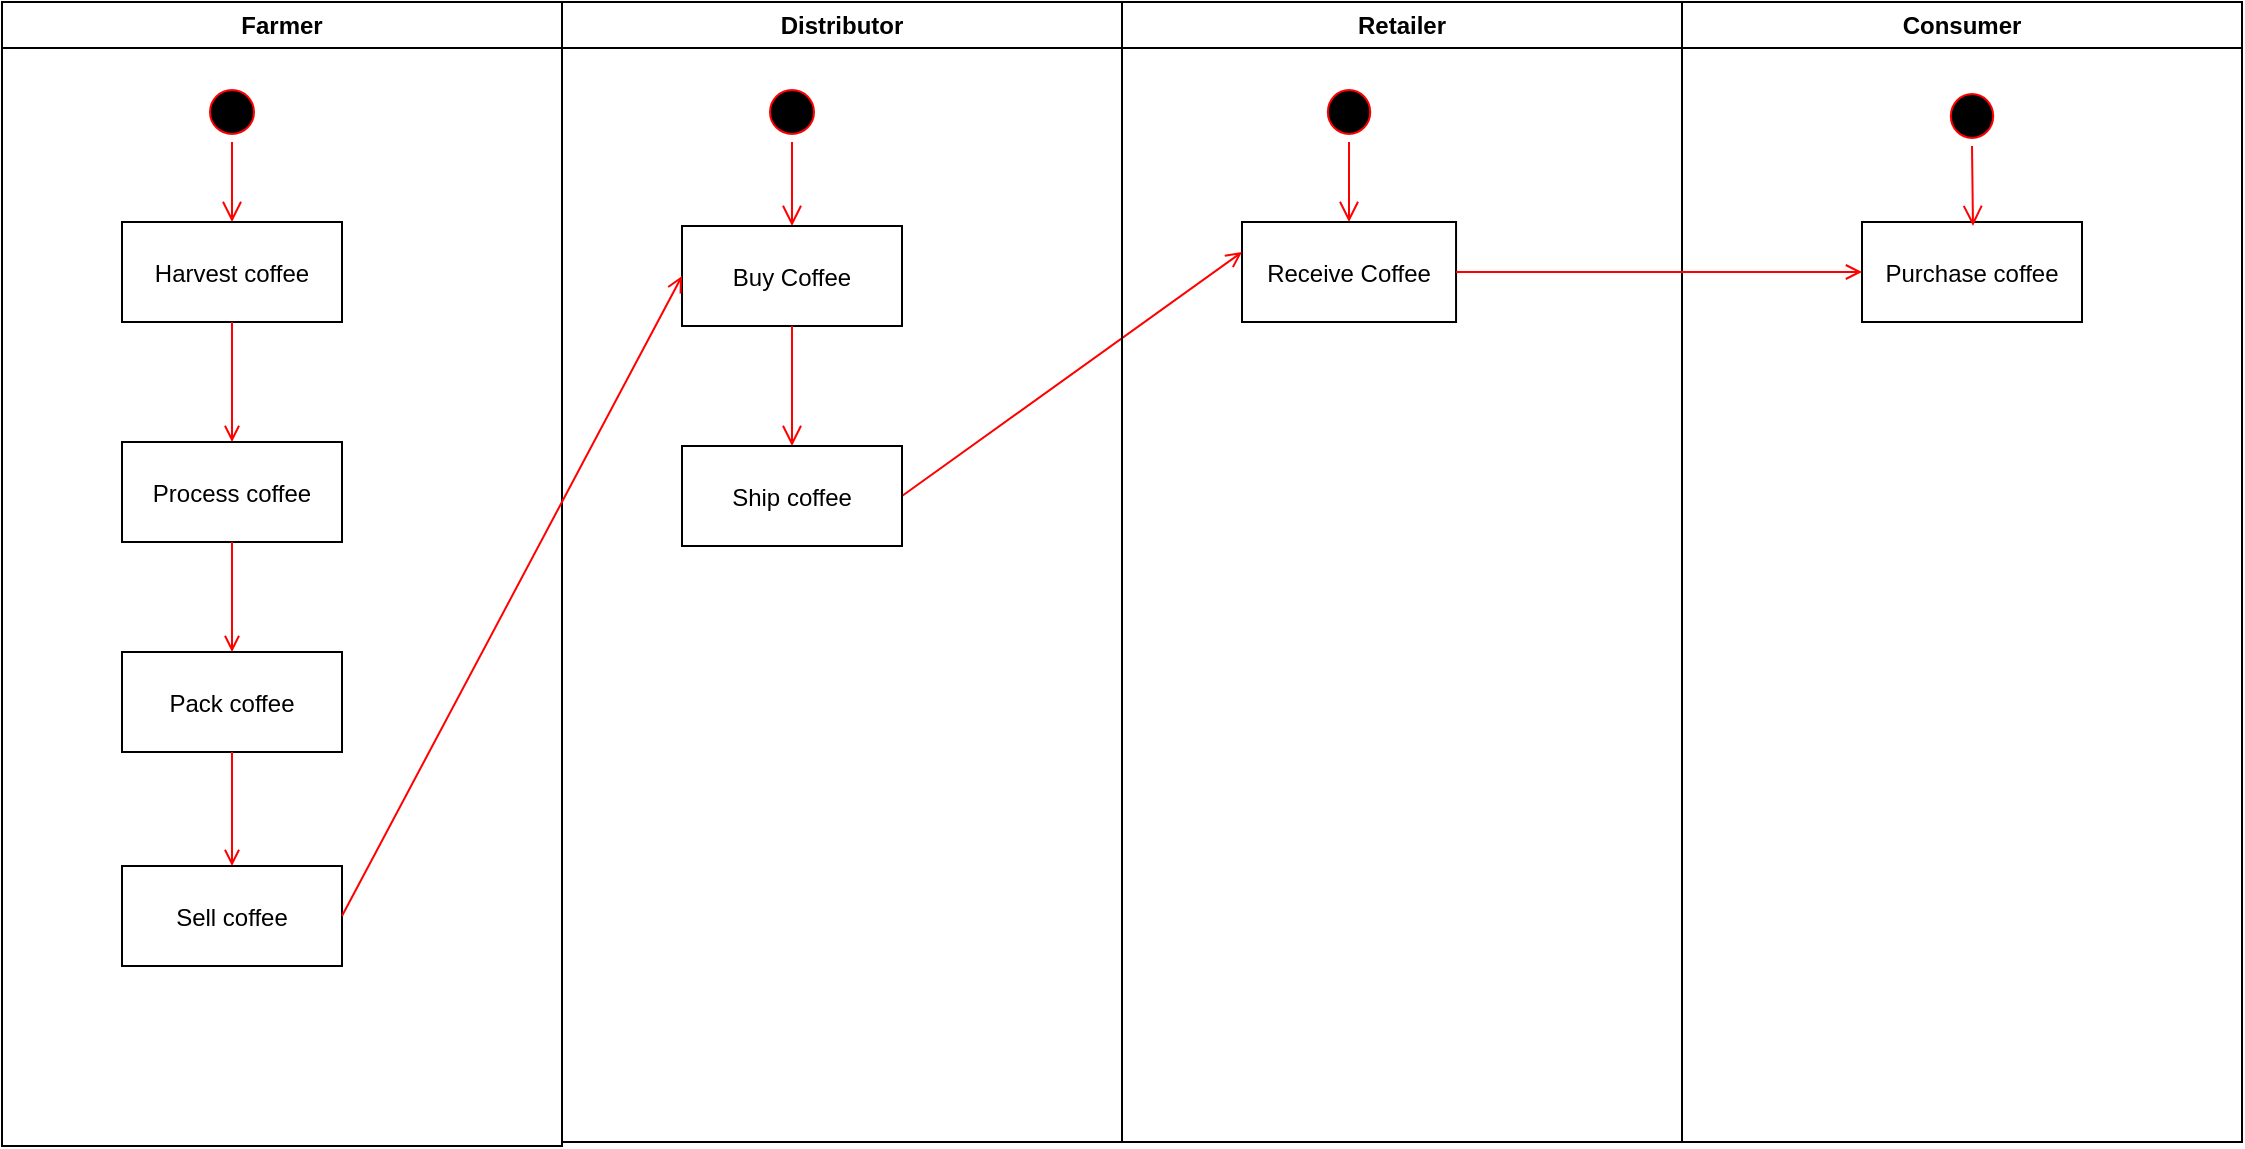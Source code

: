 <mxfile version="13.6.0" type="device"><diagram name="Page-1" id="e7e014a7-5840-1c2e-5031-d8a46d1fe8dd"><mxGraphModel dx="1182" dy="732" grid="1" gridSize="10" guides="1" tooltips="1" connect="1" arrows="1" fold="1" page="1" pageScale="1" pageWidth="1169" pageHeight="826" background="#ffffff" math="0" shadow="0"><root><mxCell id="0"/><mxCell id="1" parent="0"/><mxCell id="2" value="Farmer" style="swimlane;whiteSpace=wrap" parent="1" vertex="1"><mxGeometry x="20" y="128" width="280" height="572" as="geometry"/></mxCell><mxCell id="5" value="" style="ellipse;shape=startState;fillColor=#000000;strokeColor=#ff0000;" parent="2" vertex="1"><mxGeometry x="100" y="40" width="30" height="30" as="geometry"/></mxCell><mxCell id="6" value="" style="edgeStyle=elbowEdgeStyle;elbow=horizontal;verticalAlign=bottom;endArrow=open;endSize=8;strokeColor=#FF0000;endFill=1;rounded=0" parent="2" source="5" target="7" edge="1"><mxGeometry x="100" y="40" as="geometry"><mxPoint x="115" y="110" as="targetPoint"/></mxGeometry></mxCell><mxCell id="7" value="Harvest coffee" style="" parent="2" vertex="1"><mxGeometry x="60" y="110" width="110" height="50" as="geometry"/></mxCell><mxCell id="8" value="Process coffee" style="" parent="2" vertex="1"><mxGeometry x="60" y="220" width="110" height="50" as="geometry"/></mxCell><mxCell id="9" value="" style="endArrow=open;strokeColor=#FF0000;endFill=1;rounded=0" parent="2" source="7" target="8" edge="1"><mxGeometry relative="1" as="geometry"/></mxCell><mxCell id="10" value="Pack coffee" style="" parent="2" vertex="1"><mxGeometry x="60" y="325" width="110" height="50" as="geometry"/></mxCell><mxCell id="11" value="" style="endArrow=open;strokeColor=#FF0000;endFill=1;rounded=0" parent="2" source="8" target="10" edge="1"><mxGeometry relative="1" as="geometry"/></mxCell><mxCell id="4w61v75MGJT1ohv8Fkjg-51" value="Sell coffee" style="" vertex="1" parent="2"><mxGeometry x="60" y="432" width="110" height="50" as="geometry"/></mxCell><mxCell id="4w61v75MGJT1ohv8Fkjg-52" value="" style="endArrow=open;strokeColor=#FF0000;endFill=1;rounded=0;exitX=0.5;exitY=1;exitDx=0;exitDy=0;" edge="1" parent="2" target="4w61v75MGJT1ohv8Fkjg-51" source="10"><mxGeometry relative="1" as="geometry"><mxPoint x="115" y="392" as="sourcePoint"/></mxGeometry></mxCell><mxCell id="3" value="Retailer" style="swimlane;whiteSpace=wrap" parent="1" vertex="1"><mxGeometry x="580" y="128" width="280" height="570" as="geometry"/></mxCell><mxCell id="13" value="" style="ellipse;shape=startState;fillColor=#000000;strokeColor=#ff0000;" parent="3" vertex="1"><mxGeometry x="98.919" y="40" width="29.189" height="30" as="geometry"/></mxCell><mxCell id="14" value="" style="edgeStyle=elbowEdgeStyle;elbow=horizontal;verticalAlign=bottom;endArrow=open;endSize=8;strokeColor=#FF0000;endFill=1;rounded=0" parent="3" source="13" target="15" edge="1"><mxGeometry x="79.459" y="20" as="geometry"><mxPoint x="94.054" y="90" as="targetPoint"/></mxGeometry></mxCell><mxCell id="15" value="Receive Coffee" style="" parent="3" vertex="1"><mxGeometry x="60" y="110" width="107.027" height="50" as="geometry"/></mxCell><mxCell id="4w61v75MGJT1ohv8Fkjg-58" value="" style="endArrow=open;strokeColor=#FF0000;endFill=1;rounded=0;exitX=1;exitY=0.5;exitDx=0;exitDy=0;" edge="1" parent="3" source="4w61v75MGJT1ohv8Fkjg-56"><mxGeometry relative="1" as="geometry"><mxPoint x="-110" y="445" as="sourcePoint"/><mxPoint x="60" y="125" as="targetPoint"/></mxGeometry></mxCell><mxCell id="4" value="Consumer" style="swimlane;whiteSpace=wrap" parent="1" vertex="1"><mxGeometry x="860" y="128" width="280" height="570" as="geometry"/></mxCell><mxCell id="33" value="Purchase coffee" style="" parent="4" vertex="1"><mxGeometry x="90" y="110" width="110" height="50" as="geometry"/></mxCell><mxCell id="4w61v75MGJT1ohv8Fkjg-60" value="" style="ellipse;shape=startState;fillColor=#000000;strokeColor=#ff0000;" vertex="1" parent="4"><mxGeometry x="130.409" y="42" width="29.189" height="30" as="geometry"/></mxCell><mxCell id="4w61v75MGJT1ohv8Fkjg-61" value="" style="edgeStyle=elbowEdgeStyle;elbow=horizontal;verticalAlign=bottom;endArrow=open;endSize=8;strokeColor=#FF0000;endFill=1;rounded=0" edge="1" parent="4" source="4w61v75MGJT1ohv8Fkjg-60"><mxGeometry x="-469.051" y="-106" as="geometry"><mxPoint x="145.49" y="112" as="targetPoint"/></mxGeometry></mxCell><mxCell id="4w61v75MGJT1ohv8Fkjg-42" value="Distributor" style="swimlane;whiteSpace=wrap;startSize=23;" vertex="1" parent="1"><mxGeometry x="300" y="128" width="280" height="570" as="geometry"/></mxCell><mxCell id="4w61v75MGJT1ohv8Fkjg-43" value="" style="ellipse;shape=startState;fillColor=#000000;strokeColor=#ff0000;" vertex="1" parent="4w61v75MGJT1ohv8Fkjg-42"><mxGeometry x="100" y="40" width="30" height="30" as="geometry"/></mxCell><mxCell id="4w61v75MGJT1ohv8Fkjg-44" value="" style="edgeStyle=elbowEdgeStyle;elbow=horizontal;verticalAlign=bottom;endArrow=open;endSize=8;strokeColor=#FF0000;endFill=1;rounded=0;" edge="1" parent="4w61v75MGJT1ohv8Fkjg-42" source="4w61v75MGJT1ohv8Fkjg-43"><mxGeometry x="100" y="40" as="geometry"><mxPoint x="115" y="112" as="targetPoint"/></mxGeometry></mxCell><mxCell id="4w61v75MGJT1ohv8Fkjg-48" value="Buy Coffee" style="" vertex="1" parent="4w61v75MGJT1ohv8Fkjg-42"><mxGeometry x="60" y="112" width="110" height="50" as="geometry"/></mxCell><mxCell id="20" value="" style="endArrow=open;strokeColor=#FF0000;endFill=1;rounded=0;" parent="4w61v75MGJT1ohv8Fkjg-42" edge="1"><mxGeometry relative="1" as="geometry"><mxPoint x="-110" y="457" as="sourcePoint"/><mxPoint x="60" y="137" as="targetPoint"/></mxGeometry></mxCell><mxCell id="4w61v75MGJT1ohv8Fkjg-55" value="" style="edgeStyle=elbowEdgeStyle;elbow=horizontal;verticalAlign=bottom;endArrow=open;endSize=8;strokeColor=#FF0000;endFill=1;rounded=0" edge="1" parent="4w61v75MGJT1ohv8Fkjg-42" target="4w61v75MGJT1ohv8Fkjg-56"><mxGeometry x="80" y="4" as="geometry"><mxPoint x="95" y="74" as="targetPoint"/><mxPoint x="115" y="162" as="sourcePoint"/></mxGeometry></mxCell><mxCell id="4w61v75MGJT1ohv8Fkjg-56" value="Ship coffee" style="" vertex="1" parent="4w61v75MGJT1ohv8Fkjg-42"><mxGeometry x="60" y="222" width="110" height="50" as="geometry"/></mxCell><mxCell id="37" value="" style="edgeStyle=none;strokeColor=#FF0000;endArrow=open;endFill=1;rounded=0;exitX=1;exitY=0.5;exitDx=0;exitDy=0;" parent="1" target="33" edge="1" source="15"><mxGeometry width="100" height="100" relative="1" as="geometry"><mxPoint x="830" y="557.5" as="sourcePoint"/><mxPoint x="950" y="557.5" as="targetPoint"/></mxGeometry></mxCell></root></mxGraphModel></diagram></mxfile>